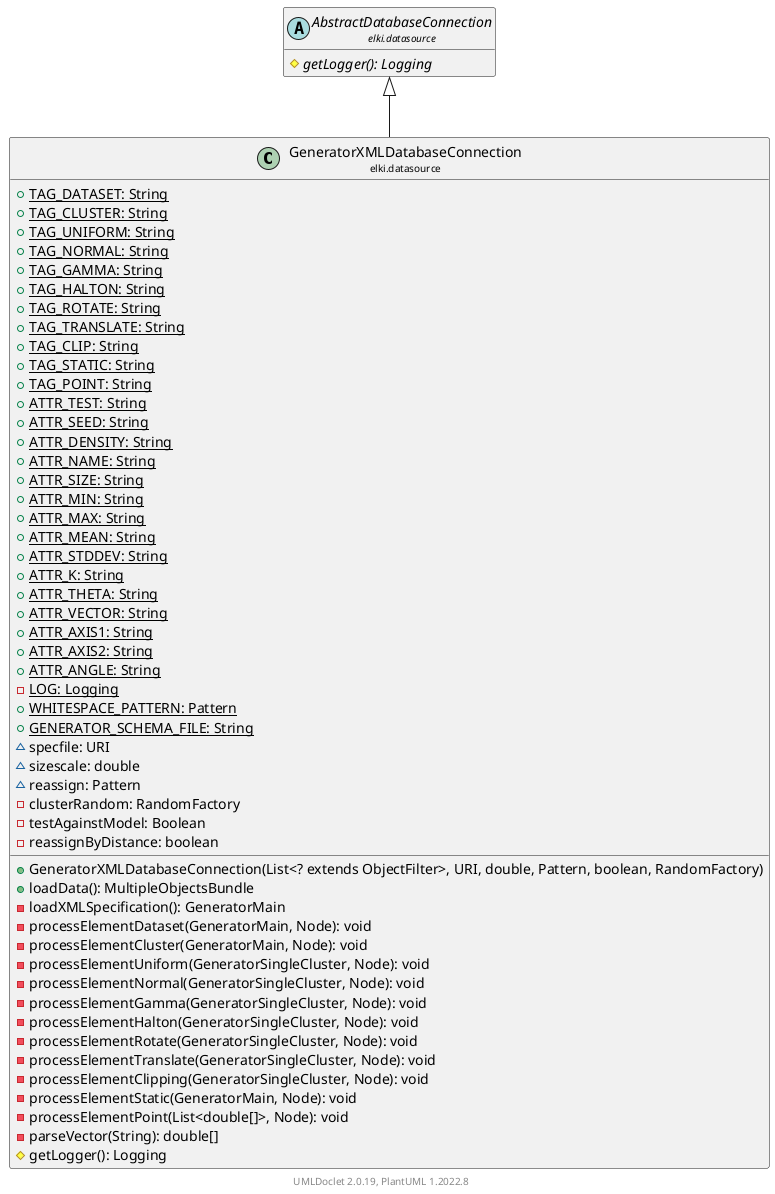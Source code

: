 @startuml
    remove .*\.(Instance|Par|Parameterizer|Factory)$
    set namespaceSeparator none
    hide empty fields
    hide empty methods

    class "<size:14>GeneratorXMLDatabaseConnection\n<size:10>elki.datasource" as elki.datasource.GeneratorXMLDatabaseConnection [[GeneratorXMLDatabaseConnection.html]] {
        {static} +TAG_DATASET: String
        {static} +TAG_CLUSTER: String
        {static} +TAG_UNIFORM: String
        {static} +TAG_NORMAL: String
        {static} +TAG_GAMMA: String
        {static} +TAG_HALTON: String
        {static} +TAG_ROTATE: String
        {static} +TAG_TRANSLATE: String
        {static} +TAG_CLIP: String
        {static} +TAG_STATIC: String
        {static} +TAG_POINT: String
        {static} +ATTR_TEST: String
        {static} +ATTR_SEED: String
        {static} +ATTR_DENSITY: String
        {static} +ATTR_NAME: String
        {static} +ATTR_SIZE: String
        {static} +ATTR_MIN: String
        {static} +ATTR_MAX: String
        {static} +ATTR_MEAN: String
        {static} +ATTR_STDDEV: String
        {static} +ATTR_K: String
        {static} +ATTR_THETA: String
        {static} +ATTR_VECTOR: String
        {static} +ATTR_AXIS1: String
        {static} +ATTR_AXIS2: String
        {static} +ATTR_ANGLE: String
        {static} -LOG: Logging
        {static} +WHITESPACE_PATTERN: Pattern
        {static} +GENERATOR_SCHEMA_FILE: String
        ~specfile: URI
        ~sizescale: double
        ~reassign: Pattern
        -clusterRandom: RandomFactory
        -testAgainstModel: Boolean
        -reassignByDistance: boolean
        +GeneratorXMLDatabaseConnection(List<? extends ObjectFilter>, URI, double, Pattern, boolean, RandomFactory)
        +loadData(): MultipleObjectsBundle
        -loadXMLSpecification(): GeneratorMain
        -processElementDataset(GeneratorMain, Node): void
        -processElementCluster(GeneratorMain, Node): void
        -processElementUniform(GeneratorSingleCluster, Node): void
        -processElementNormal(GeneratorSingleCluster, Node): void
        -processElementGamma(GeneratorSingleCluster, Node): void
        -processElementHalton(GeneratorSingleCluster, Node): void
        -processElementRotate(GeneratorSingleCluster, Node): void
        -processElementTranslate(GeneratorSingleCluster, Node): void
        -processElementClipping(GeneratorSingleCluster, Node): void
        -processElementStatic(GeneratorMain, Node): void
        -processElementPoint(List<double[]>, Node): void
        -parseVector(String): double[]
        #getLogger(): Logging
    }

    abstract class "<size:14>AbstractDatabaseConnection\n<size:10>elki.datasource" as elki.datasource.AbstractDatabaseConnection [[AbstractDatabaseConnection.html]] {
        {abstract} #getLogger(): Logging
    }
    class "<size:14>GeneratorXMLDatabaseConnection.Par\n<size:10>elki.datasource" as elki.datasource.GeneratorXMLDatabaseConnection.Par [[GeneratorXMLDatabaseConnection.Par.html]]

    elki.datasource.AbstractDatabaseConnection <|-- elki.datasource.GeneratorXMLDatabaseConnection
    elki.datasource.GeneratorXMLDatabaseConnection +-- elki.datasource.GeneratorXMLDatabaseConnection.Par

    center footer UMLDoclet 2.0.19, PlantUML 1.2022.8
@enduml
